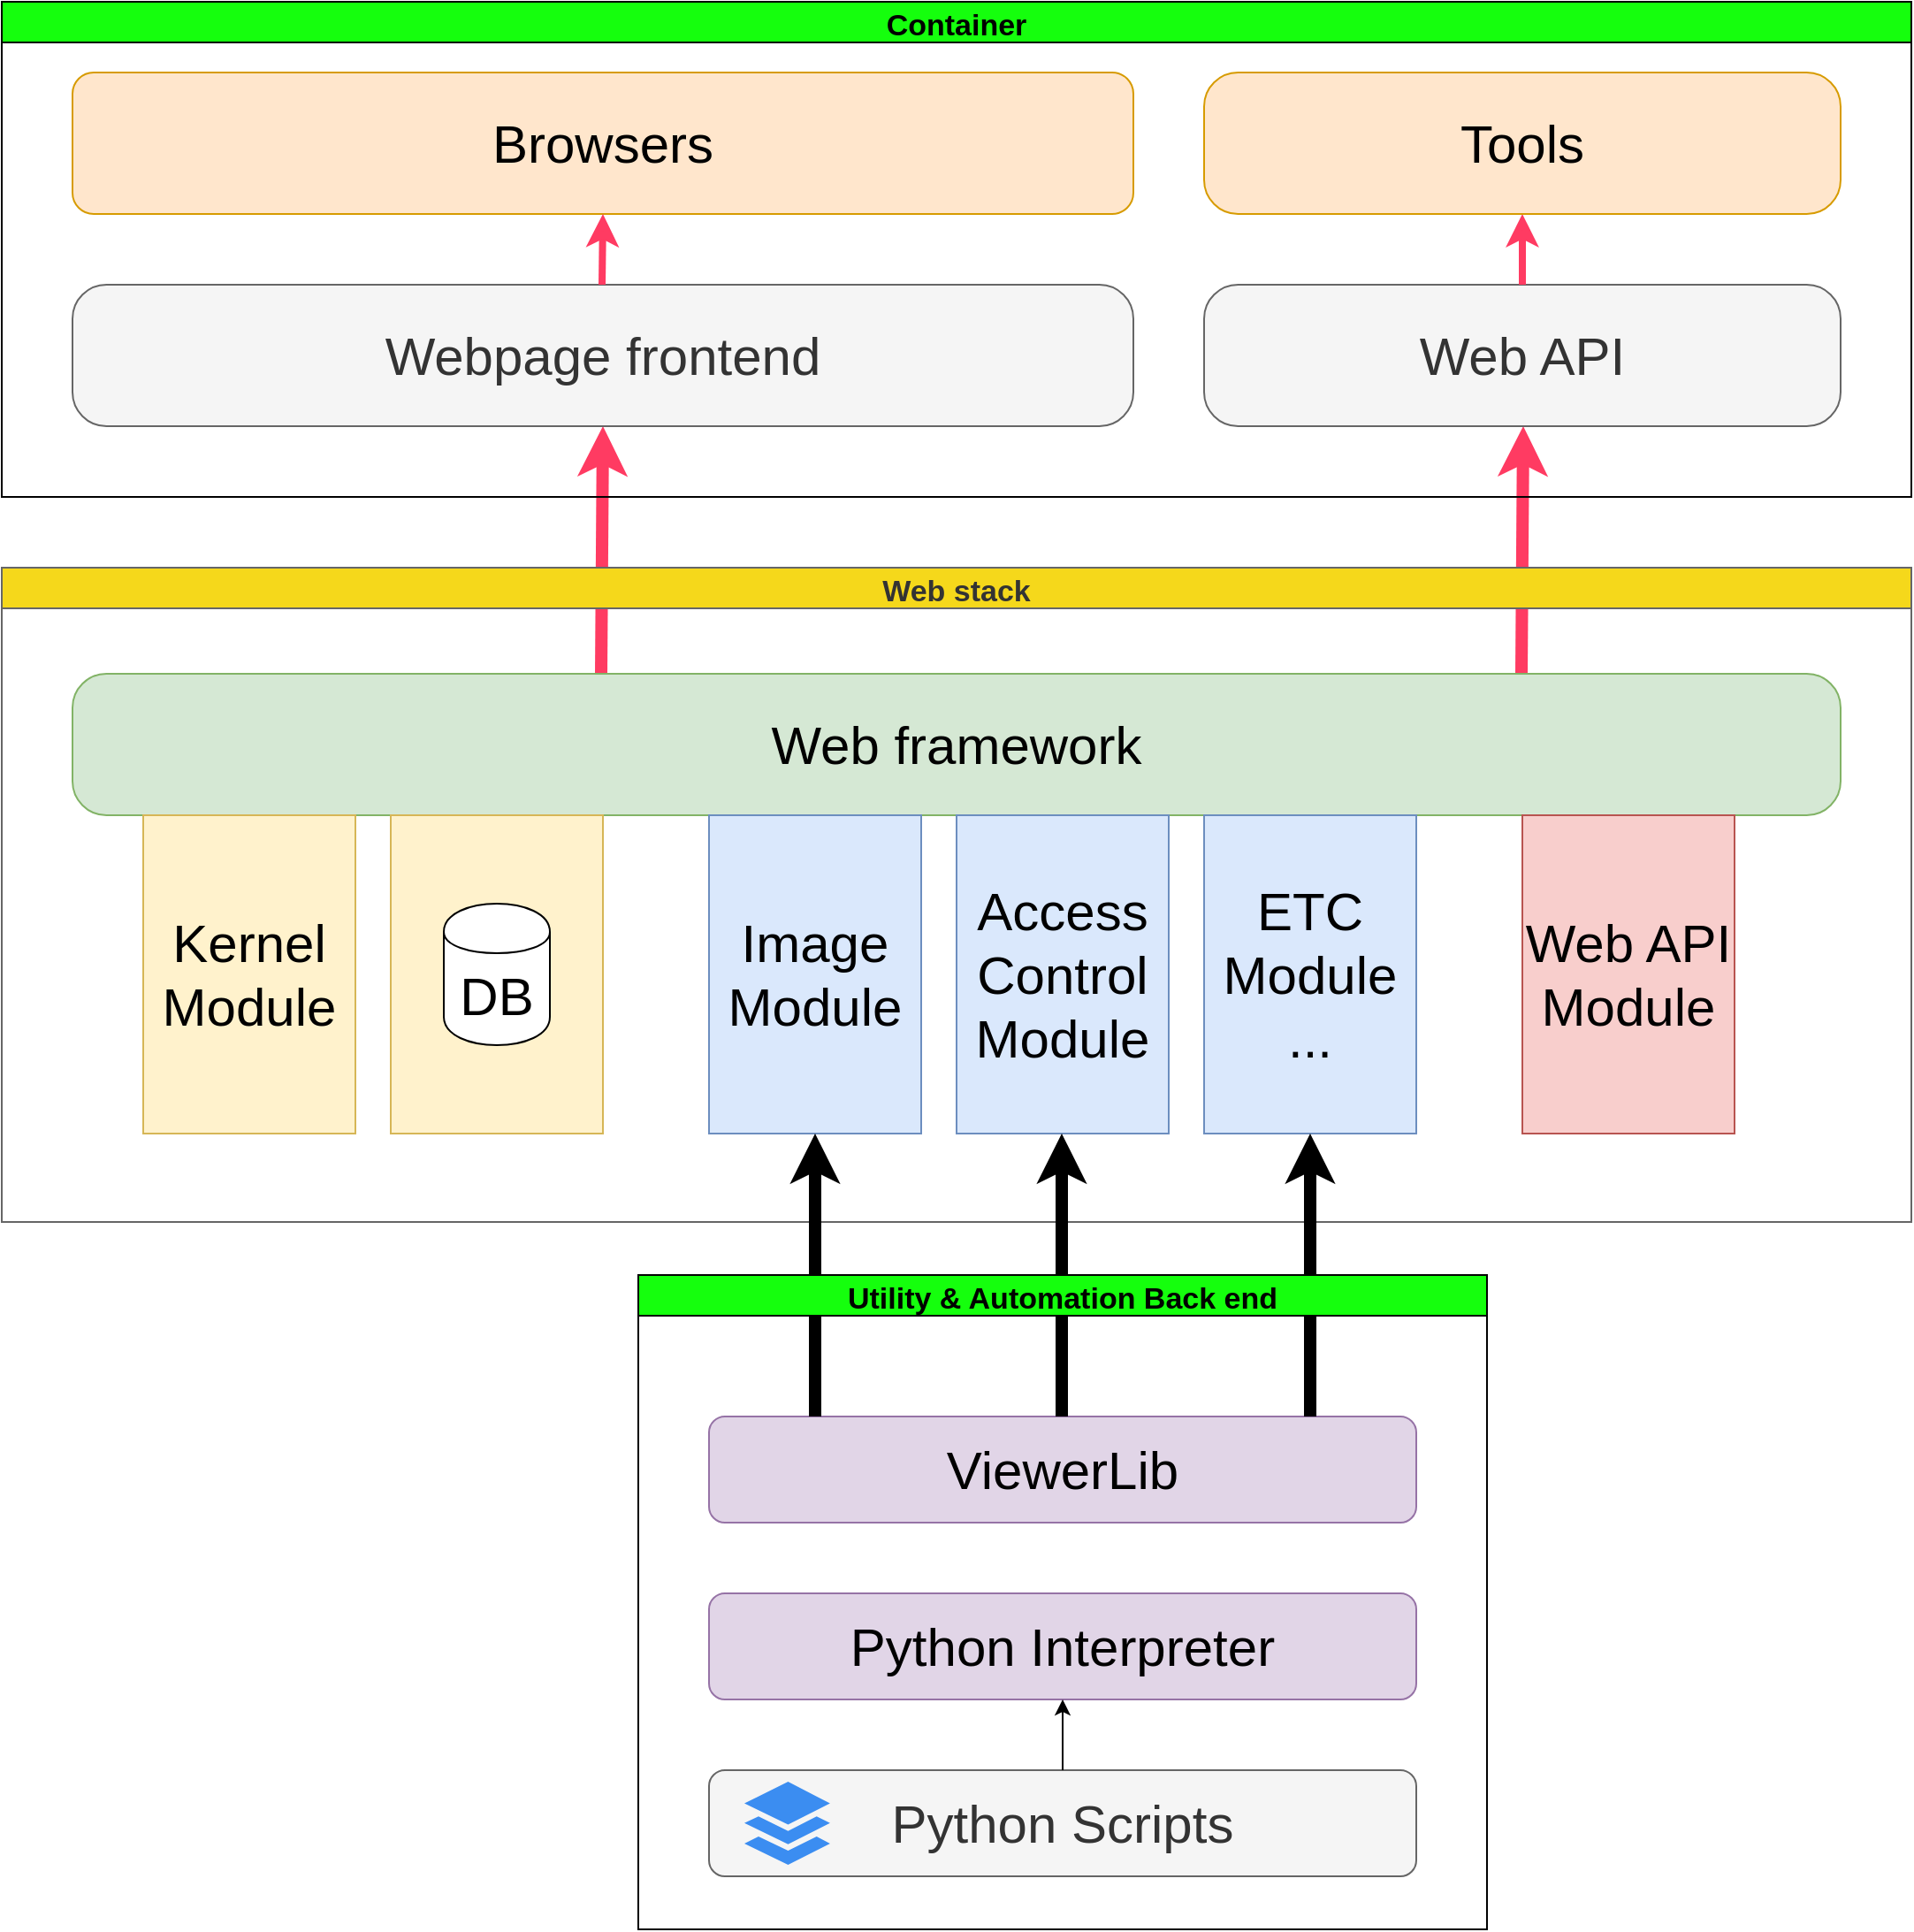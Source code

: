 <mxfile version="13.1.0" type="github">
  <diagram id="nbsgx8CuZwlJpqxunibw" name="Page-1">
    <mxGraphModel dx="2764" dy="1590" grid="1" gridSize="10" guides="1" tooltips="1" connect="1" arrows="1" fold="1" page="1" pageScale="1" pageWidth="827" pageHeight="1169" math="0" shadow="0">
      <root>
        <mxCell id="0" />
        <mxCell id="1" parent="0" />
        <mxCell id="GCy3YE1maW6CFr1MXCC6-39" value="" style="endArrow=classic;html=1;strokeWidth=7;fontSize=30;exitX=0.299;exitY=0;exitDx=0;exitDy=0;exitPerimeter=0;entryX=0.5;entryY=1;entryDx=0;entryDy=0;strokeColor=#FF3B62;" edge="1" parent="1" source="GCy3YE1maW6CFr1MXCC6-3" target="GCy3YE1maW6CFr1MXCC6-37">
          <mxGeometry width="50" height="50" relative="1" as="geometry">
            <mxPoint x="240" y="520" as="sourcePoint" />
            <mxPoint x="290" y="470" as="targetPoint" />
          </mxGeometry>
        </mxCell>
        <mxCell id="GCy3YE1maW6CFr1MXCC6-40" value="" style="endArrow=classic;html=1;strokeWidth=7;fontSize=30;exitX=0.299;exitY=0;exitDx=0;exitDy=0;exitPerimeter=0;entryX=0.5;entryY=1;entryDx=0;entryDy=0;strokeColor=#FF3B62;" edge="1" parent="1">
          <mxGeometry width="50" height="50" relative="1" as="geometry">
            <mxPoint x="899.5" y="580" as="sourcePoint" />
            <mxPoint x="900.5" y="440" as="targetPoint" />
          </mxGeometry>
        </mxCell>
        <mxCell id="GCy3YE1maW6CFr1MXCC6-1" value="Web stack" style="swimlane;startSize=23;fillColor=#F5D81B;strokeColor=#666666;fontColor=#333333;fontSize=17;" vertex="1" parent="1">
          <mxGeometry x="40" y="520" width="1080" height="370" as="geometry" />
        </mxCell>
        <mxCell id="GCy3YE1maW6CFr1MXCC6-3" value="Web framework" style="rounded=1;whiteSpace=wrap;html=1;fontSize=30;arcSize=24;fillColor=#d5e8d4;strokeColor=#82b366;" vertex="1" parent="GCy3YE1maW6CFr1MXCC6-1">
          <mxGeometry x="40" y="60" width="1000" height="80" as="geometry" />
        </mxCell>
        <mxCell id="GCy3YE1maW6CFr1MXCC6-4" value="Kernel Module" style="rounded=0;whiteSpace=wrap;html=1;fontSize=30;fillColor=#fff2cc;strokeColor=#d6b656;" vertex="1" parent="GCy3YE1maW6CFr1MXCC6-1">
          <mxGeometry x="80" y="140" width="120" height="180" as="geometry" />
        </mxCell>
        <mxCell id="GCy3YE1maW6CFr1MXCC6-5" value="" style="rounded=0;whiteSpace=wrap;html=1;fontSize=30;fillColor=#fff2cc;strokeColor=#d6b656;" vertex="1" parent="GCy3YE1maW6CFr1MXCC6-1">
          <mxGeometry x="220" y="140" width="120" height="180" as="geometry" />
        </mxCell>
        <mxCell id="GCy3YE1maW6CFr1MXCC6-7" value="DB" style="shape=cylinder;whiteSpace=wrap;html=1;boundedLbl=1;backgroundOutline=1;fontSize=30;" vertex="1" parent="GCy3YE1maW6CFr1MXCC6-1">
          <mxGeometry x="250" y="190" width="60" height="80" as="geometry" />
        </mxCell>
        <mxCell id="GCy3YE1maW6CFr1MXCC6-8" value="Image Module" style="rounded=0;whiteSpace=wrap;html=1;fontSize=30;fillColor=#dae8fc;strokeColor=#6c8ebf;" vertex="1" parent="GCy3YE1maW6CFr1MXCC6-1">
          <mxGeometry x="400" y="140" width="120" height="180" as="geometry" />
        </mxCell>
        <mxCell id="GCy3YE1maW6CFr1MXCC6-9" value="Access Control Module" style="rounded=0;whiteSpace=wrap;html=1;fontSize=30;fillColor=#dae8fc;strokeColor=#6c8ebf;" vertex="1" parent="GCy3YE1maW6CFr1MXCC6-1">
          <mxGeometry x="540" y="140" width="120" height="180" as="geometry" />
        </mxCell>
        <mxCell id="GCy3YE1maW6CFr1MXCC6-11" value="ETC&lt;br&gt;Module&lt;br&gt;..." style="rounded=0;whiteSpace=wrap;html=1;fontSize=30;fillColor=#dae8fc;strokeColor=#6c8ebf;" vertex="1" parent="GCy3YE1maW6CFr1MXCC6-1">
          <mxGeometry x="680" y="140" width="120" height="180" as="geometry" />
        </mxCell>
        <mxCell id="GCy3YE1maW6CFr1MXCC6-36" value="Web API Module" style="rounded=0;whiteSpace=wrap;html=1;fontSize=30;fillColor=#f8cecc;strokeColor=#b85450;" vertex="1" parent="GCy3YE1maW6CFr1MXCC6-1">
          <mxGeometry x="860" y="140" width="120" height="180" as="geometry" />
        </mxCell>
        <mxCell id="GCy3YE1maW6CFr1MXCC6-12" value="ViewerLib" style="rounded=1;whiteSpace=wrap;html=1;fontSize=30;fillColor=#e1d5e7;strokeColor=#9673a6;" vertex="1" parent="1">
          <mxGeometry x="440" y="1000" width="400" height="60" as="geometry" />
        </mxCell>
        <mxCell id="GCy3YE1maW6CFr1MXCC6-13" value="" style="endArrow=classic;html=1;fontSize=30;entryX=0.5;entryY=1;entryDx=0;entryDy=0;strokeWidth=7;" edge="1" parent="1" target="GCy3YE1maW6CFr1MXCC6-8">
          <mxGeometry width="50" height="50" relative="1" as="geometry">
            <mxPoint x="500" y="1000" as="sourcePoint" />
            <mxPoint x="550" y="950" as="targetPoint" />
          </mxGeometry>
        </mxCell>
        <mxCell id="GCy3YE1maW6CFr1MXCC6-14" value="" style="endArrow=classic;html=1;fontSize=30;entryX=0.5;entryY=1;entryDx=0;entryDy=0;strokeWidth=7;" edge="1" parent="1">
          <mxGeometry width="50" height="50" relative="1" as="geometry">
            <mxPoint x="639.5" y="1000" as="sourcePoint" />
            <mxPoint x="639.5" y="840" as="targetPoint" />
          </mxGeometry>
        </mxCell>
        <mxCell id="GCy3YE1maW6CFr1MXCC6-15" value="" style="endArrow=classic;html=1;fontSize=30;entryX=0.5;entryY=1;entryDx=0;entryDy=0;strokeWidth=7;" edge="1" parent="1">
          <mxGeometry width="50" height="50" relative="1" as="geometry">
            <mxPoint x="780" y="1000" as="sourcePoint" />
            <mxPoint x="780" y="840" as="targetPoint" />
          </mxGeometry>
        </mxCell>
        <mxCell id="GCy3YE1maW6CFr1MXCC6-16" value="Python Interpreter" style="rounded=1;whiteSpace=wrap;html=1;fontSize=30;fillColor=#e1d5e7;strokeColor=#9673a6;" vertex="1" parent="1">
          <mxGeometry x="440" y="1100" width="400" height="60" as="geometry" />
        </mxCell>
        <mxCell id="GCy3YE1maW6CFr1MXCC6-18" value="Python Scripts" style="rounded=1;whiteSpace=wrap;html=1;fontSize=30;fillColor=#f5f5f5;strokeColor=#666666;fontColor=#333333;" vertex="1" parent="1">
          <mxGeometry x="440" y="1200" width="400" height="60" as="geometry" />
        </mxCell>
        <mxCell id="GCy3YE1maW6CFr1MXCC6-17" value="" style="html=1;aspect=fixed;strokeColor=none;shadow=0;align=center;verticalAlign=top;fillColor=#3B8DF1;shape=mxgraph.gcp2.files;fontSize=30;" vertex="1" parent="1">
          <mxGeometry x="460" y="1206.5" width="48.45" height="47" as="geometry" />
        </mxCell>
        <mxCell id="GCy3YE1maW6CFr1MXCC6-19" value="" style="endArrow=classic;html=1;fontSize=30;entryX=0.5;entryY=1;entryDx=0;entryDy=0;" edge="1" parent="1" target="GCy3YE1maW6CFr1MXCC6-16">
          <mxGeometry width="50" height="50" relative="1" as="geometry">
            <mxPoint x="640" y="1200" as="sourcePoint" />
            <mxPoint x="690" y="1150" as="targetPoint" />
          </mxGeometry>
        </mxCell>
        <mxCell id="GCy3YE1maW6CFr1MXCC6-28" value="Utility &amp; Automation Back end" style="swimlane;startSize=23;fillColor=#15FF0D;fontSize=17;" vertex="1" parent="1">
          <mxGeometry x="400" y="920" width="480" height="370" as="geometry" />
        </mxCell>
        <mxCell id="GCy3YE1maW6CFr1MXCC6-37" value="Webpage frontend" style="rounded=1;whiteSpace=wrap;html=1;fontSize=30;arcSize=24;fillColor=#f5f5f5;strokeColor=#666666;fontColor=#333333;" vertex="1" parent="1">
          <mxGeometry x="80" y="360" width="600" height="80" as="geometry" />
        </mxCell>
        <mxCell id="GCy3YE1maW6CFr1MXCC6-38" value="Web API" style="rounded=1;whiteSpace=wrap;html=1;fontSize=30;arcSize=24;fillColor=#f5f5f5;strokeColor=#666666;fontColor=#333333;" vertex="1" parent="1">
          <mxGeometry x="720" y="360" width="360" height="80" as="geometry" />
        </mxCell>
        <mxCell id="GCy3YE1maW6CFr1MXCC6-41" value="Browsers" style="rounded=1;whiteSpace=wrap;html=1;fillColor=#ffe6cc;fontSize=30;strokeColor=#d79b00;" vertex="1" parent="1">
          <mxGeometry x="80" y="240" width="600" height="80" as="geometry" />
        </mxCell>
        <mxCell id="GCy3YE1maW6CFr1MXCC6-42" value="" style="endArrow=classic;html=1;strokeWidth=4;fontSize=30;exitX=0.299;exitY=0;exitDx=0;exitDy=0;exitPerimeter=0;strokeColor=#FF3B62;entryX=0.5;entryY=1;entryDx=0;entryDy=0;" edge="1" parent="1" target="GCy3YE1maW6CFr1MXCC6-41">
          <mxGeometry width="50" height="50" relative="1" as="geometry">
            <mxPoint x="379.5" y="360" as="sourcePoint" />
            <mxPoint x="390" y="330" as="targetPoint" />
          </mxGeometry>
        </mxCell>
        <mxCell id="GCy3YE1maW6CFr1MXCC6-44" value="" style="endArrow=classic;html=1;strokeWidth=4;fontSize=30;exitX=0.5;exitY=0;exitDx=0;exitDy=0;strokeColor=#FF3B62;entryX=0.5;entryY=1;entryDx=0;entryDy=0;" edge="1" parent="1" source="GCy3YE1maW6CFr1MXCC6-38" target="GCy3YE1maW6CFr1MXCC6-45">
          <mxGeometry width="50" height="50" relative="1" as="geometry">
            <mxPoint x="399.5" y="380" as="sourcePoint" />
            <mxPoint x="890" y="320" as="targetPoint" />
          </mxGeometry>
        </mxCell>
        <mxCell id="GCy3YE1maW6CFr1MXCC6-45" value="Tools" style="rounded=1;whiteSpace=wrap;html=1;fontSize=30;arcSize=24;fillColor=#ffe6cc;strokeColor=#d79b00;" vertex="1" parent="1">
          <mxGeometry x="720" y="240" width="360" height="80" as="geometry" />
        </mxCell>
        <mxCell id="GCy3YE1maW6CFr1MXCC6-46" value="Container" style="swimlane;fillColor=#15FF0D;fontSize=17;" vertex="1" parent="1">
          <mxGeometry x="40" y="200" width="1080" height="280" as="geometry" />
        </mxCell>
      </root>
    </mxGraphModel>
  </diagram>
</mxfile>
